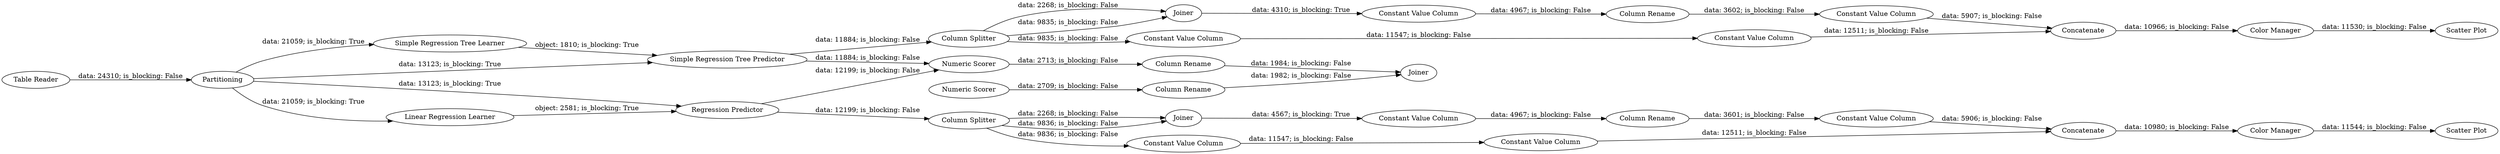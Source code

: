 digraph {
	"6170465299777852813_69" [label="Constant Value Column"]
	"5246167198196885624_68" [label=Concatenate]
	"-7502059390917104554_194" [label="Column Rename"]
	"6170465299777852813_73" [label="Constant Value Column"]
	"5246167198196885624_70" [label="Constant Value Column"]
	"6405600294676745367_59" [label="Simple Regression Tree Learner"]
	"-7502059390917104554_195" [label="Column Rename"]
	"6170465299777852813_70" [label="Constant Value Column"]
	"6405600294676745367_189" [label="Scatter Plot"]
	"6405600294676745367_190" [label="Linear Regression Learner"]
	"-7502059390917104554_192" [label="Numeric Scorer"]
	"6405600294676745367_199" [label="Color Manager"]
	"6170465299777852813_71" [label="Column Rename"]
	"6405600294676745367_188" [label="Color Manager"]
	"5246167198196885624_69" [label="Constant Value Column"]
	"5246167198196885624_73" [label="Constant Value Column"]
	"6170465299777852813_66" [label="Column Splitter"]
	"6405600294676745367_62" [label="Table Reader"]
	"6405600294676745367_54" [label=Partitioning]
	"6405600294676745367_60" [label="Simple Regression Tree Predictor"]
	"5246167198196885624_71" [label="Column Rename"]
	"6170465299777852813_68" [label=Concatenate]
	"6405600294676745367_191" [label="Regression Predictor"]
	"6170465299777852813_72" [label="Constant Value Column"]
	"5246167198196885624_66" [label="Column Splitter"]
	"6405600294676745367_200" [label="Scatter Plot"]
	"5246167198196885624_72" [label="Constant Value Column"]
	"-7502059390917104554_61" [label="Numeric Scorer"]
	"5246167198196885624_67" [label=Joiner]
	"-7502059390917104554_193" [label=Joiner]
	"6170465299777852813_67" [label=Joiner]
	"6405600294676745367_188" -> "6405600294676745367_189" [label="data: 11530; is_blocking: False"]
	"6170465299777852813_67" -> "6170465299777852813_69" [label="data: 4567; is_blocking: True"]
	"6405600294676745367_54" -> "6405600294676745367_59" [label="data: 21059; is_blocking: True"]
	"6405600294676745367_54" -> "6405600294676745367_191" [label="data: 13123; is_blocking: True"]
	"6405600294676745367_191" -> "6170465299777852813_66" [label="data: 12199; is_blocking: False"]
	"6405600294676745367_54" -> "6405600294676745367_60" [label="data: 13123; is_blocking: True"]
	"-7502059390917104554_192" -> "-7502059390917104554_194" [label="data: 2709; is_blocking: False"]
	"5246167198196885624_70" -> "5246167198196885624_72" [label="data: 11547; is_blocking: False"]
	"6405600294676745367_60" -> "-7502059390917104554_61" [label="data: 11884; is_blocking: False"]
	"5246167198196885624_73" -> "5246167198196885624_68" [label="data: 5907; is_blocking: False"]
	"5246167198196885624_71" -> "5246167198196885624_73" [label="data: 3602; is_blocking: False"]
	"-7502059390917104554_194" -> "-7502059390917104554_193" [label="data: 1982; is_blocking: False"]
	"6170465299777852813_66" -> "6170465299777852813_67" [label="data: 2268; is_blocking: False"]
	"6405600294676745367_60" -> "5246167198196885624_66" [label="data: 11884; is_blocking: False"]
	"5246167198196885624_66" -> "5246167198196885624_67" [label="data: 2268; is_blocking: False"]
	"6405600294676745367_54" -> "6405600294676745367_190" [label="data: 21059; is_blocking: True"]
	"5246167198196885624_72" -> "5246167198196885624_68" [label="data: 12511; is_blocking: False"]
	"-7502059390917104554_195" -> "-7502059390917104554_193" [label="data: 1984; is_blocking: False"]
	"5246167198196885624_66" -> "5246167198196885624_70" [label="data: 9835; is_blocking: False"]
	"6170465299777852813_66" -> "6170465299777852813_70" [label="data: 9836; is_blocking: False"]
	"6170465299777852813_70" -> "6170465299777852813_72" [label="data: 11547; is_blocking: False"]
	"6170465299777852813_73" -> "6170465299777852813_68" [label="data: 5906; is_blocking: False"]
	"6170465299777852813_72" -> "6170465299777852813_68" [label="data: 12511; is_blocking: False"]
	"6405600294676745367_59" -> "6405600294676745367_60" [label="object: 1810; is_blocking: True"]
	"6405600294676745367_62" -> "6405600294676745367_54" [label="data: 24310; is_blocking: False"]
	"-7502059390917104554_61" -> "-7502059390917104554_195" [label="data: 2713; is_blocking: False"]
	"5246167198196885624_66" -> "5246167198196885624_67" [label="data: 9835; is_blocking: False"]
	"6170465299777852813_66" -> "6170465299777852813_67" [label="data: 9836; is_blocking: False"]
	"6170465299777852813_68" -> "6405600294676745367_199" [label="data: 10980; is_blocking: False"]
	"6170465299777852813_69" -> "6170465299777852813_71" [label="data: 4967; is_blocking: False"]
	"5246167198196885624_69" -> "5246167198196885624_71" [label="data: 4967; is_blocking: False"]
	"6405600294676745367_190" -> "6405600294676745367_191" [label="object: 2581; is_blocking: True"]
	"6405600294676745367_199" -> "6405600294676745367_200" [label="data: 11544; is_blocking: False"]
	"5246167198196885624_67" -> "5246167198196885624_69" [label="data: 4310; is_blocking: True"]
	"5246167198196885624_68" -> "6405600294676745367_188" [label="data: 10966; is_blocking: False"]
	"6405600294676745367_191" -> "-7502059390917104554_61" [label="data: 12199; is_blocking: False"]
	"6170465299777852813_71" -> "6170465299777852813_73" [label="data: 3601; is_blocking: False"]
	rankdir=LR
}
